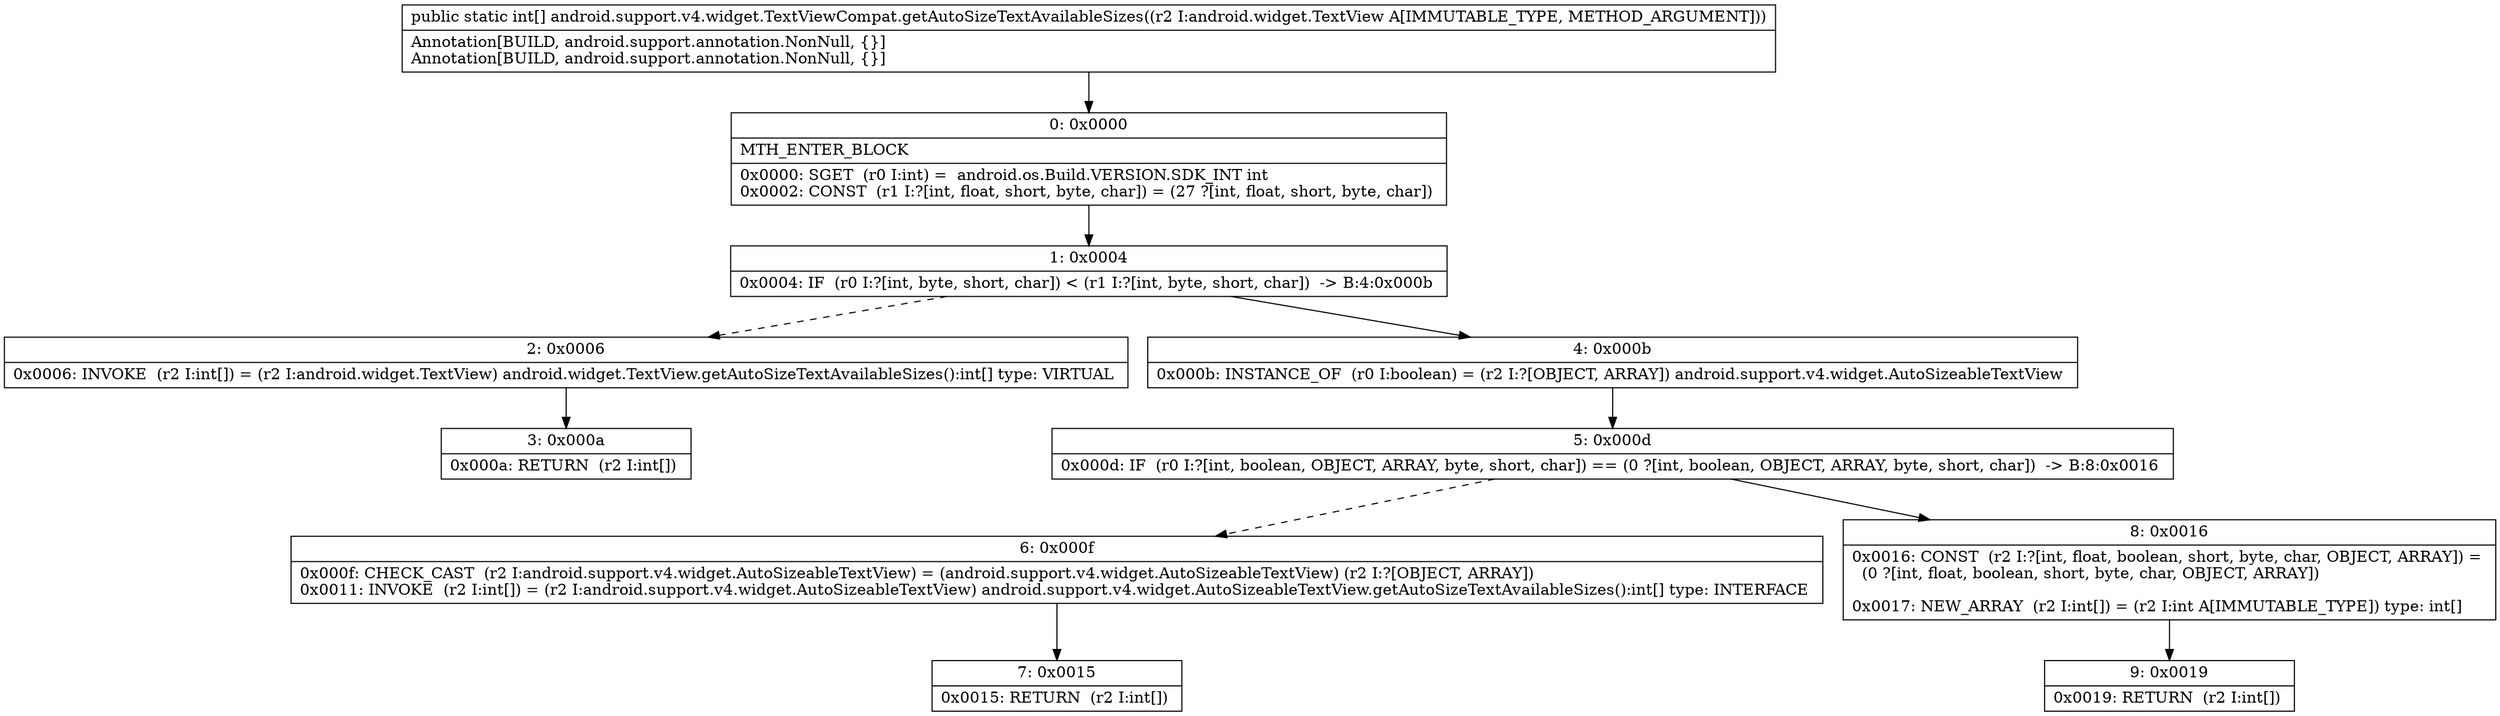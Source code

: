 digraph "CFG forandroid.support.v4.widget.TextViewCompat.getAutoSizeTextAvailableSizes(Landroid\/widget\/TextView;)[I" {
Node_0 [shape=record,label="{0\:\ 0x0000|MTH_ENTER_BLOCK\l|0x0000: SGET  (r0 I:int) =  android.os.Build.VERSION.SDK_INT int \l0x0002: CONST  (r1 I:?[int, float, short, byte, char]) = (27 ?[int, float, short, byte, char]) \l}"];
Node_1 [shape=record,label="{1\:\ 0x0004|0x0004: IF  (r0 I:?[int, byte, short, char]) \< (r1 I:?[int, byte, short, char])  \-\> B:4:0x000b \l}"];
Node_2 [shape=record,label="{2\:\ 0x0006|0x0006: INVOKE  (r2 I:int[]) = (r2 I:android.widget.TextView) android.widget.TextView.getAutoSizeTextAvailableSizes():int[] type: VIRTUAL \l}"];
Node_3 [shape=record,label="{3\:\ 0x000a|0x000a: RETURN  (r2 I:int[]) \l}"];
Node_4 [shape=record,label="{4\:\ 0x000b|0x000b: INSTANCE_OF  (r0 I:boolean) = (r2 I:?[OBJECT, ARRAY]) android.support.v4.widget.AutoSizeableTextView \l}"];
Node_5 [shape=record,label="{5\:\ 0x000d|0x000d: IF  (r0 I:?[int, boolean, OBJECT, ARRAY, byte, short, char]) == (0 ?[int, boolean, OBJECT, ARRAY, byte, short, char])  \-\> B:8:0x0016 \l}"];
Node_6 [shape=record,label="{6\:\ 0x000f|0x000f: CHECK_CAST  (r2 I:android.support.v4.widget.AutoSizeableTextView) = (android.support.v4.widget.AutoSizeableTextView) (r2 I:?[OBJECT, ARRAY]) \l0x0011: INVOKE  (r2 I:int[]) = (r2 I:android.support.v4.widget.AutoSizeableTextView) android.support.v4.widget.AutoSizeableTextView.getAutoSizeTextAvailableSizes():int[] type: INTERFACE \l}"];
Node_7 [shape=record,label="{7\:\ 0x0015|0x0015: RETURN  (r2 I:int[]) \l}"];
Node_8 [shape=record,label="{8\:\ 0x0016|0x0016: CONST  (r2 I:?[int, float, boolean, short, byte, char, OBJECT, ARRAY]) = \l  (0 ?[int, float, boolean, short, byte, char, OBJECT, ARRAY])\l \l0x0017: NEW_ARRAY  (r2 I:int[]) = (r2 I:int A[IMMUTABLE_TYPE]) type: int[] \l}"];
Node_9 [shape=record,label="{9\:\ 0x0019|0x0019: RETURN  (r2 I:int[]) \l}"];
MethodNode[shape=record,label="{public static int[] android.support.v4.widget.TextViewCompat.getAutoSizeTextAvailableSizes((r2 I:android.widget.TextView A[IMMUTABLE_TYPE, METHOD_ARGUMENT]))  | Annotation[BUILD, android.support.annotation.NonNull, \{\}]\lAnnotation[BUILD, android.support.annotation.NonNull, \{\}]\l}"];
MethodNode -> Node_0;
Node_0 -> Node_1;
Node_1 -> Node_2[style=dashed];
Node_1 -> Node_4;
Node_2 -> Node_3;
Node_4 -> Node_5;
Node_5 -> Node_6[style=dashed];
Node_5 -> Node_8;
Node_6 -> Node_7;
Node_8 -> Node_9;
}

